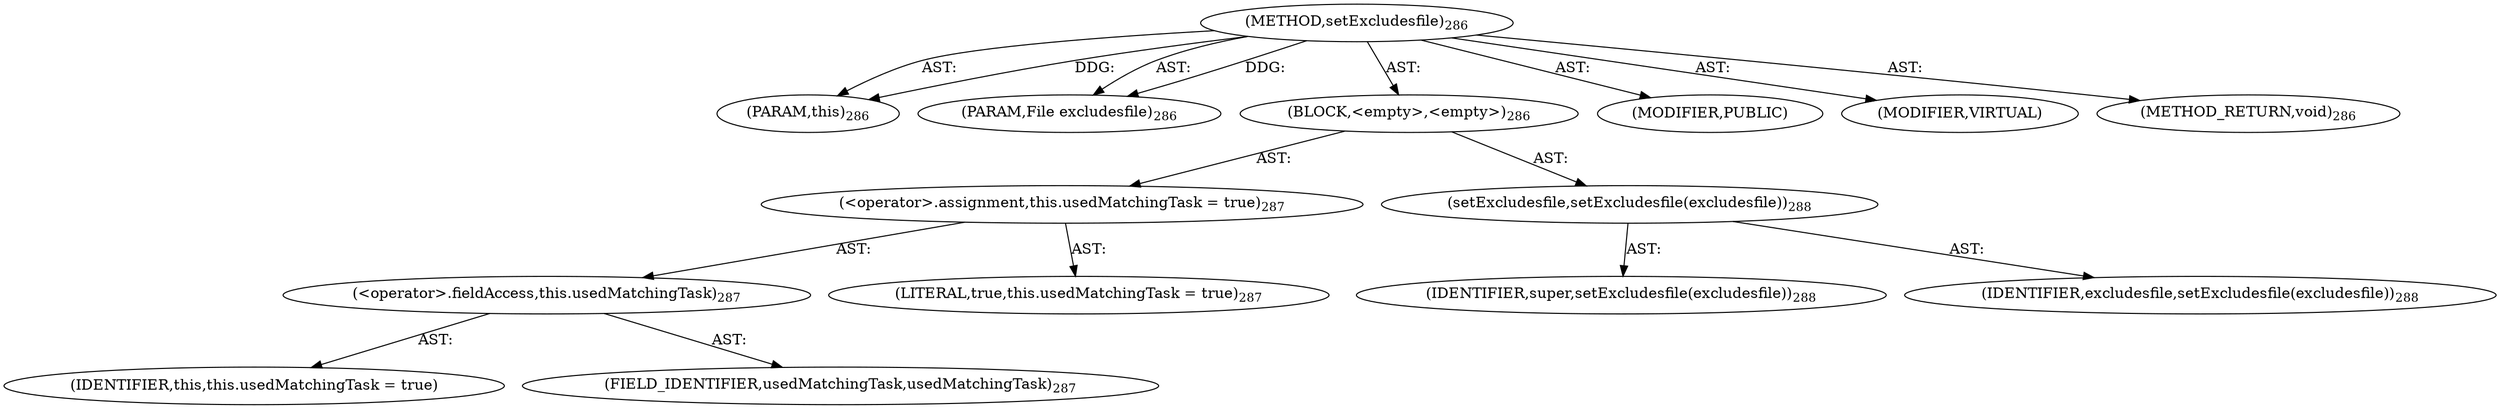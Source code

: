 digraph "setExcludesfile" {  
"111669149712" [label = <(METHOD,setExcludesfile)<SUB>286</SUB>> ]
"115964117022" [label = <(PARAM,this)<SUB>286</SUB>> ]
"115964117023" [label = <(PARAM,File excludesfile)<SUB>286</SUB>> ]
"25769803795" [label = <(BLOCK,&lt;empty&gt;,&lt;empty&gt;)<SUB>286</SUB>> ]
"30064771119" [label = <(&lt;operator&gt;.assignment,this.usedMatchingTask = true)<SUB>287</SUB>> ]
"30064771120" [label = <(&lt;operator&gt;.fieldAccess,this.usedMatchingTask)<SUB>287</SUB>> ]
"68719476807" [label = <(IDENTIFIER,this,this.usedMatchingTask = true)> ]
"55834574868" [label = <(FIELD_IDENTIFIER,usedMatchingTask,usedMatchingTask)<SUB>287</SUB>> ]
"90194313226" [label = <(LITERAL,true,this.usedMatchingTask = true)<SUB>287</SUB>> ]
"30064771121" [label = <(setExcludesfile,setExcludesfile(excludesfile))<SUB>288</SUB>> ]
"68719476808" [label = <(IDENTIFIER,super,setExcludesfile(excludesfile))<SUB>288</SUB>> ]
"68719476809" [label = <(IDENTIFIER,excludesfile,setExcludesfile(excludesfile))<SUB>288</SUB>> ]
"133143986218" [label = <(MODIFIER,PUBLIC)> ]
"133143986219" [label = <(MODIFIER,VIRTUAL)> ]
"128849018896" [label = <(METHOD_RETURN,void)<SUB>286</SUB>> ]
  "111669149712" -> "115964117022"  [ label = "AST: "] 
  "111669149712" -> "115964117023"  [ label = "AST: "] 
  "111669149712" -> "25769803795"  [ label = "AST: "] 
  "111669149712" -> "133143986218"  [ label = "AST: "] 
  "111669149712" -> "133143986219"  [ label = "AST: "] 
  "111669149712" -> "128849018896"  [ label = "AST: "] 
  "25769803795" -> "30064771119"  [ label = "AST: "] 
  "25769803795" -> "30064771121"  [ label = "AST: "] 
  "30064771119" -> "30064771120"  [ label = "AST: "] 
  "30064771119" -> "90194313226"  [ label = "AST: "] 
  "30064771120" -> "68719476807"  [ label = "AST: "] 
  "30064771120" -> "55834574868"  [ label = "AST: "] 
  "30064771121" -> "68719476808"  [ label = "AST: "] 
  "30064771121" -> "68719476809"  [ label = "AST: "] 
  "111669149712" -> "115964117022"  [ label = "DDG: "] 
  "111669149712" -> "115964117023"  [ label = "DDG: "] 
}
